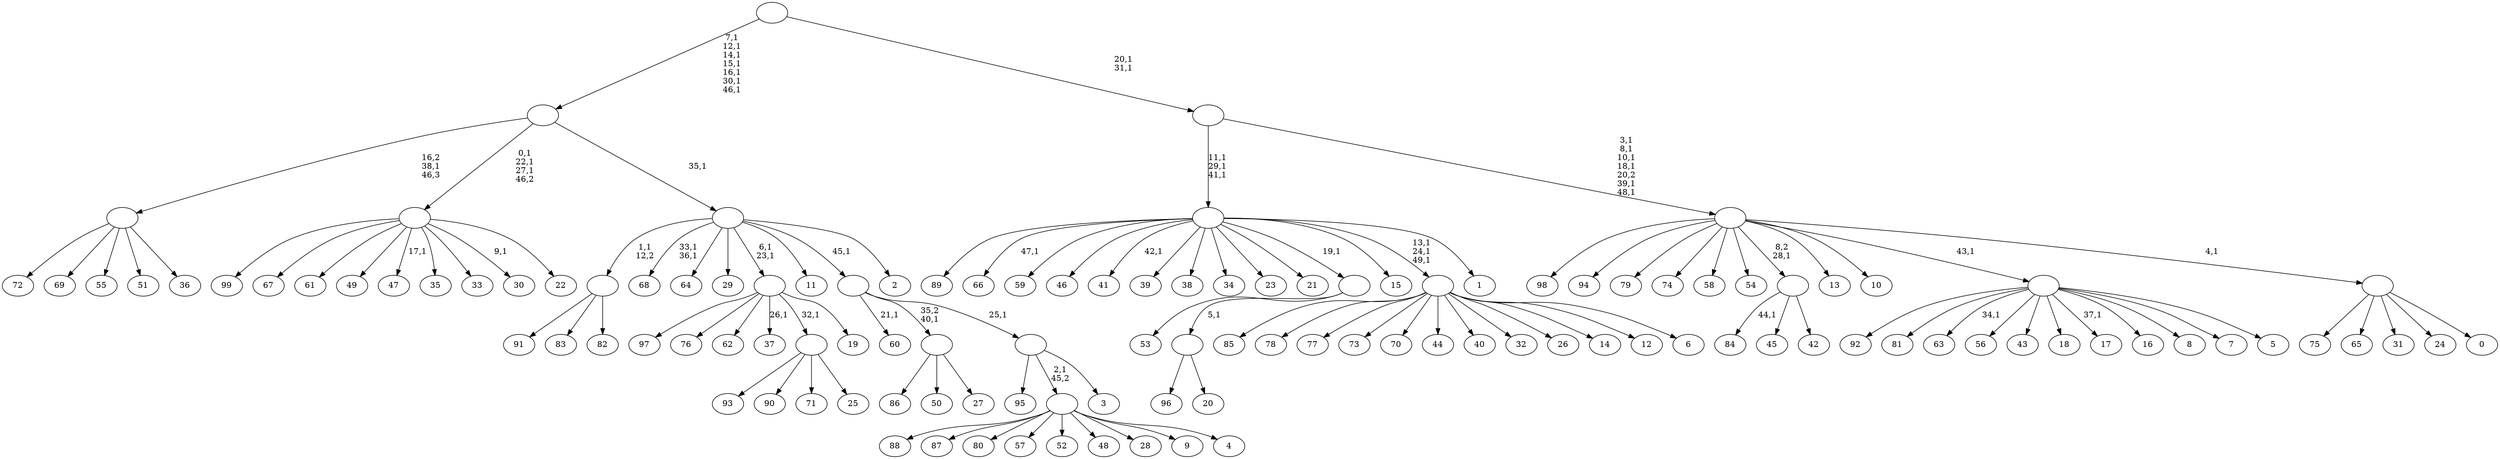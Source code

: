 digraph T {
	150 [label="99"]
	149 [label="98"]
	148 [label="97"]
	147 [label="96"]
	146 [label="95"]
	145 [label="94"]
	144 [label="93"]
	143 [label="92"]
	142 [label="91"]
	141 [label="90"]
	140 [label="89"]
	139 [label="88"]
	138 [label="87"]
	137 [label="86"]
	136 [label="85"]
	135 [label="84"]
	133 [label="83"]
	132 [label="82"]
	131 [label=""]
	130 [label="81"]
	129 [label="80"]
	128 [label="79"]
	127 [label="78"]
	126 [label="77"]
	125 [label="76"]
	124 [label="75"]
	123 [label="74"]
	122 [label="73"]
	121 [label="72"]
	120 [label="71"]
	119 [label="70"]
	118 [label="69"]
	117 [label="68"]
	114 [label="67"]
	113 [label="66"]
	111 [label="65"]
	110 [label="64"]
	109 [label="63"]
	107 [label="62"]
	106 [label="61"]
	105 [label="60"]
	103 [label="59"]
	102 [label="58"]
	101 [label="57"]
	100 [label="56"]
	99 [label="55"]
	98 [label="54"]
	97 [label="53"]
	96 [label="52"]
	95 [label="51"]
	94 [label="50"]
	93 [label="49"]
	92 [label="48"]
	91 [label="47"]
	89 [label="46"]
	88 [label="45"]
	87 [label="44"]
	86 [label="43"]
	85 [label="42"]
	84 [label=""]
	83 [label="41"]
	81 [label="40"]
	80 [label="39"]
	79 [label="38"]
	78 [label="37"]
	76 [label="36"]
	75 [label=""]
	74 [label="35"]
	73 [label="34"]
	72 [label="33"]
	71 [label="32"]
	70 [label="31"]
	69 [label="30"]
	67 [label="29"]
	66 [label="28"]
	65 [label="27"]
	64 [label=""]
	63 [label="26"]
	62 [label="25"]
	61 [label=""]
	60 [label="24"]
	59 [label="23"]
	58 [label="22"]
	57 [label=""]
	54 [label="21"]
	53 [label="20"]
	52 [label=""]
	51 [label=""]
	50 [label="19"]
	49 [label=""]
	47 [label="18"]
	46 [label="17"]
	44 [label="16"]
	43 [label="15"]
	42 [label="14"]
	41 [label="13"]
	40 [label="12"]
	39 [label="11"]
	38 [label="10"]
	37 [label="9"]
	36 [label="8"]
	35 [label="7"]
	34 [label="6"]
	33 [label=""]
	30 [label="5"]
	29 [label=""]
	28 [label="4"]
	27 [label=""]
	26 [label="3"]
	25 [label=""]
	24 [label=""]
	23 [label="2"]
	22 [label=""]
	21 [label=""]
	14 [label="1"]
	13 [label=""]
	10 [label="0"]
	9 [label=""]
	8 [label=""]
	2 [label=""]
	0 [label=""]
	131 -> 142 [label=""]
	131 -> 133 [label=""]
	131 -> 132 [label=""]
	84 -> 135 [label="44,1"]
	84 -> 88 [label=""]
	84 -> 85 [label=""]
	75 -> 121 [label=""]
	75 -> 118 [label=""]
	75 -> 99 [label=""]
	75 -> 95 [label=""]
	75 -> 76 [label=""]
	64 -> 137 [label=""]
	64 -> 94 [label=""]
	64 -> 65 [label=""]
	61 -> 144 [label=""]
	61 -> 141 [label=""]
	61 -> 120 [label=""]
	61 -> 62 [label=""]
	57 -> 69 [label="9,1"]
	57 -> 91 [label="17,1"]
	57 -> 150 [label=""]
	57 -> 114 [label=""]
	57 -> 106 [label=""]
	57 -> 93 [label=""]
	57 -> 74 [label=""]
	57 -> 72 [label=""]
	57 -> 58 [label=""]
	52 -> 147 [label=""]
	52 -> 53 [label=""]
	51 -> 97 [label=""]
	51 -> 52 [label="5,1"]
	49 -> 78 [label="26,1"]
	49 -> 148 [label=""]
	49 -> 125 [label=""]
	49 -> 107 [label=""]
	49 -> 61 [label="32,1"]
	49 -> 50 [label=""]
	33 -> 136 [label=""]
	33 -> 127 [label=""]
	33 -> 126 [label=""]
	33 -> 122 [label=""]
	33 -> 119 [label=""]
	33 -> 87 [label=""]
	33 -> 81 [label=""]
	33 -> 71 [label=""]
	33 -> 63 [label=""]
	33 -> 42 [label=""]
	33 -> 40 [label=""]
	33 -> 34 [label=""]
	29 -> 46 [label="37,1"]
	29 -> 109 [label="34,1"]
	29 -> 143 [label=""]
	29 -> 130 [label=""]
	29 -> 100 [label=""]
	29 -> 86 [label=""]
	29 -> 47 [label=""]
	29 -> 44 [label=""]
	29 -> 36 [label=""]
	29 -> 35 [label=""]
	29 -> 30 [label=""]
	27 -> 139 [label=""]
	27 -> 138 [label=""]
	27 -> 129 [label=""]
	27 -> 101 [label=""]
	27 -> 96 [label=""]
	27 -> 92 [label=""]
	27 -> 66 [label=""]
	27 -> 37 [label=""]
	27 -> 28 [label=""]
	25 -> 146 [label=""]
	25 -> 27 [label="2,1\n45,2"]
	25 -> 26 [label=""]
	24 -> 105 [label="21,1"]
	24 -> 64 [label="35,2\n40,1"]
	24 -> 25 [label="25,1"]
	22 -> 49 [label="6,1\n23,1"]
	22 -> 117 [label="33,1\n36,1"]
	22 -> 131 [label="1,1\n12,2"]
	22 -> 110 [label=""]
	22 -> 67 [label=""]
	22 -> 39 [label=""]
	22 -> 24 [label="45,1"]
	22 -> 23 [label=""]
	21 -> 57 [label="0,1\n22,1\n27,1\n46,2"]
	21 -> 75 [label="16,2\n38,1\n46,3"]
	21 -> 22 [label="35,1"]
	13 -> 33 [label="13,1\n24,1\n49,1"]
	13 -> 83 [label="42,1"]
	13 -> 113 [label="47,1"]
	13 -> 140 [label=""]
	13 -> 103 [label=""]
	13 -> 89 [label=""]
	13 -> 80 [label=""]
	13 -> 79 [label=""]
	13 -> 73 [label=""]
	13 -> 59 [label=""]
	13 -> 54 [label=""]
	13 -> 51 [label="19,1"]
	13 -> 43 [label=""]
	13 -> 14 [label=""]
	9 -> 124 [label=""]
	9 -> 111 [label=""]
	9 -> 70 [label=""]
	9 -> 60 [label=""]
	9 -> 10 [label=""]
	8 -> 149 [label=""]
	8 -> 145 [label=""]
	8 -> 128 [label=""]
	8 -> 123 [label=""]
	8 -> 102 [label=""]
	8 -> 98 [label=""]
	8 -> 84 [label="8,2\n28,1"]
	8 -> 41 [label=""]
	8 -> 38 [label=""]
	8 -> 29 [label="43,1"]
	8 -> 9 [label="4,1"]
	2 -> 8 [label="3,1\n8,1\n10,1\n18,1\n20,2\n39,1\n48,1"]
	2 -> 13 [label="11,1\n29,1\n41,1"]
	0 -> 2 [label="20,1\n31,1"]
	0 -> 21 [label="7,1\n12,1\n14,1\n15,1\n16,1\n30,1\n46,1"]
}
